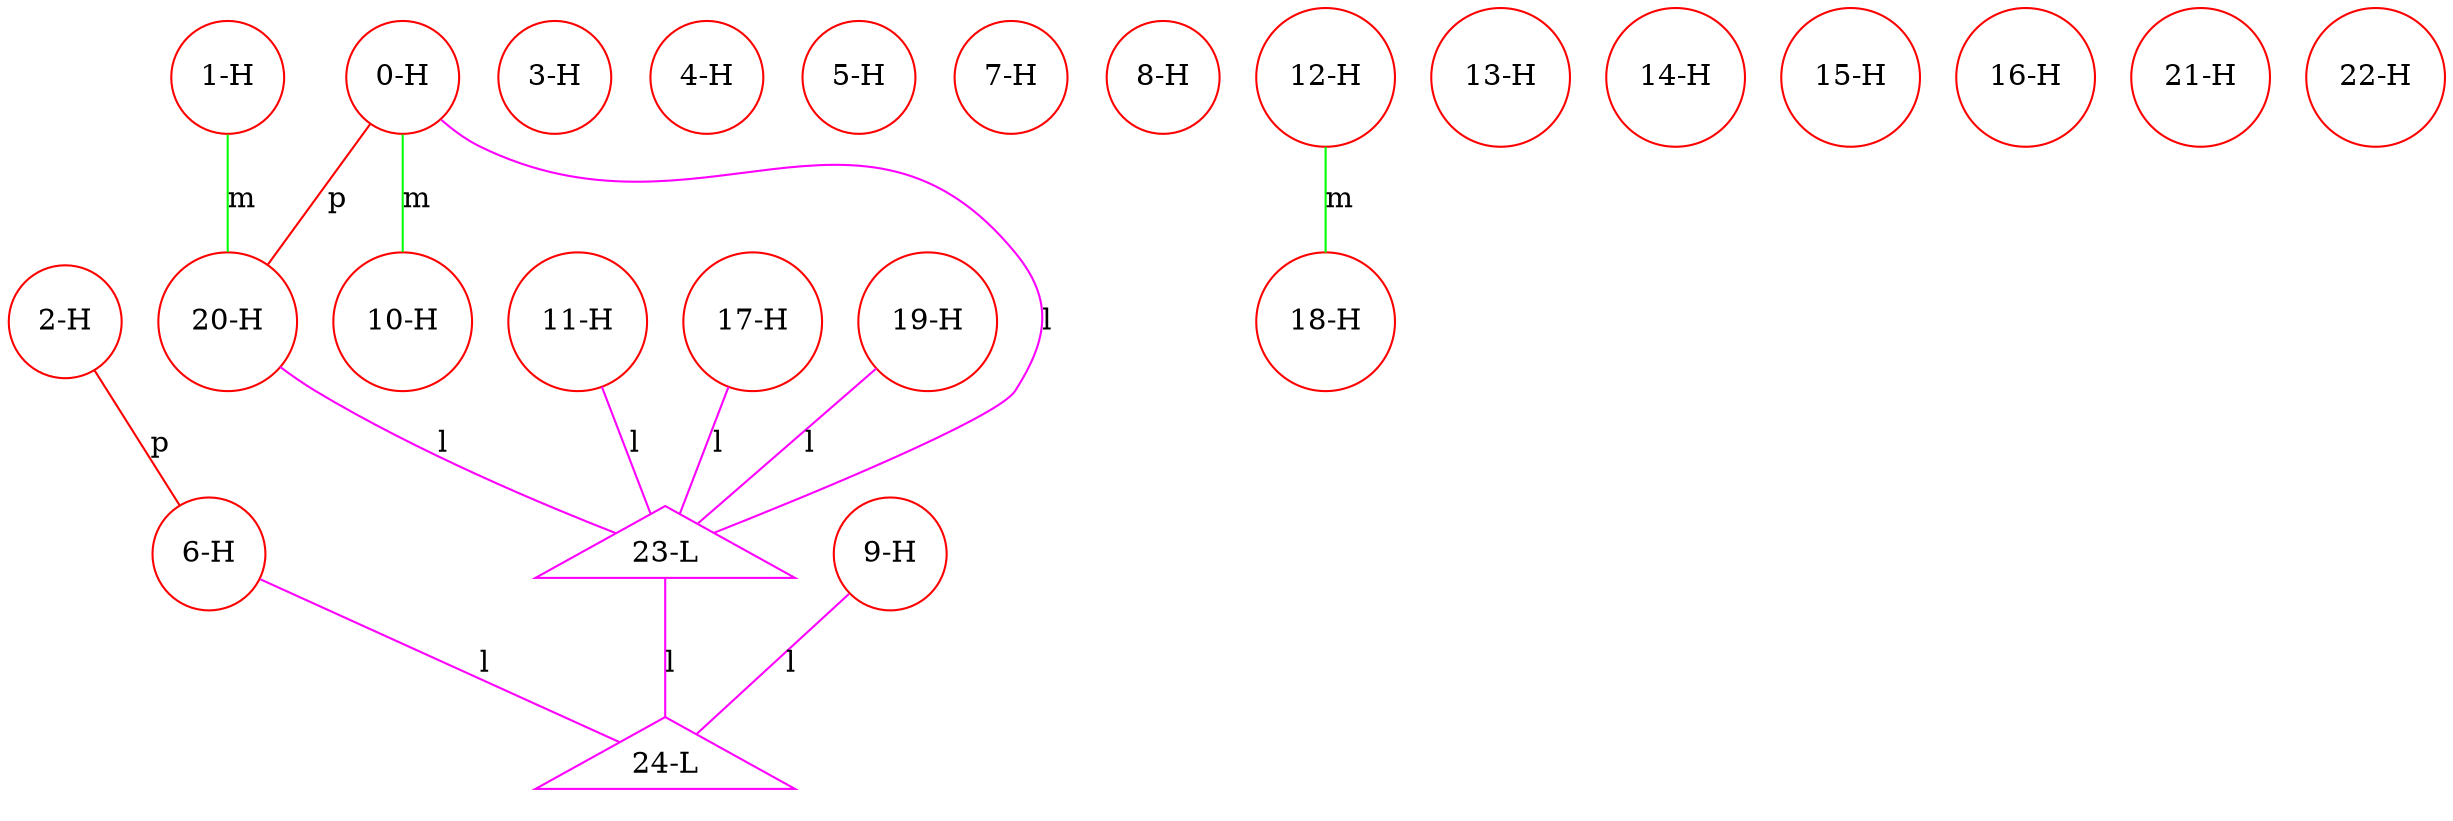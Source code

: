 graph ProteinGraph {
    0 [label="0-H" shape=circle color=red];
    1 [label="1-H" shape=circle color=red];
    2 [label="2-H" shape=circle color=red];
    3 [label="3-H" shape=circle color=red];
    4 [label="4-H" shape=circle color=red];
    5 [label="5-H" shape=circle color=red];
    6 [label="6-H" shape=circle color=red];
    7 [label="7-H" shape=circle color=red];
    8 [label="8-H" shape=circle color=red];
    9 [label="9-H" shape=circle color=red];
    10 [label="10-H" shape=circle color=red];
    11 [label="11-H" shape=circle color=red];
    12 [label="12-H" shape=circle color=red];
    13 [label="13-H" shape=circle color=red];
    14 [label="14-H" shape=circle color=red];
    15 [label="15-H" shape=circle color=red];
    16 [label="16-H" shape=circle color=red];
    17 [label="17-H" shape=circle color=red];
    18 [label="18-H" shape=circle color=red];
    19 [label="19-H" shape=circle color=red];
    20 [label="20-H" shape=circle color=red];
    21 [label="21-H" shape=circle color=red];
    22 [label="22-H" shape=circle color=red];
    23 [label="23-L" shape=triangle color=magenta];
    24 [label="24-L" shape=triangle color=magenta];
    0 -- 10 [label="m" color=green];
    0 -- 20 [label="p" color=red];
    0 -- 23 [label="l" color=magenta];
    1 -- 20 [label="m" color=green];
    2 -- 6 [label="p" color=red];
    6 -- 24 [label="l" color=magenta];
    9 -- 24 [label="l" color=magenta];
    11 -- 23 [label="l" color=magenta];
    12 -- 18 [label="m" color=green];
    17 -- 23 [label="l" color=magenta];
    19 -- 23 [label="l" color=magenta];
    20 -- 23 [label="l" color=magenta];
    23 -- 24 [label="l" color=magenta];
}
